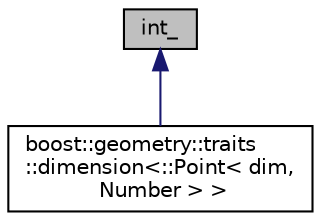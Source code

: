 digraph "int_"
{
 // LATEX_PDF_SIZE
  edge [fontname="Helvetica",fontsize="10",labelfontname="Helvetica",labelfontsize="10"];
  node [fontname="Helvetica",fontsize="10",shape=record];
  Node1 [label="int_",height=0.2,width=0.4,color="black", fillcolor="grey75", style="filled", fontcolor="black",tooltip=" "];
  Node1 -> Node2 [dir="back",color="midnightblue",fontsize="10",style="solid",fontname="Helvetica"];
  Node2 [label="boost::geometry::traits\l::dimension\<::Point\< dim,\l Number \> \>",height=0.2,width=0.4,color="black", fillcolor="white", style="filled",URL="$structboost_1_1geometry_1_1traits_1_1dimension_3_1_1Point_3_01dim_00_01Number_01_4_01_4.html",tooltip=" "];
}
